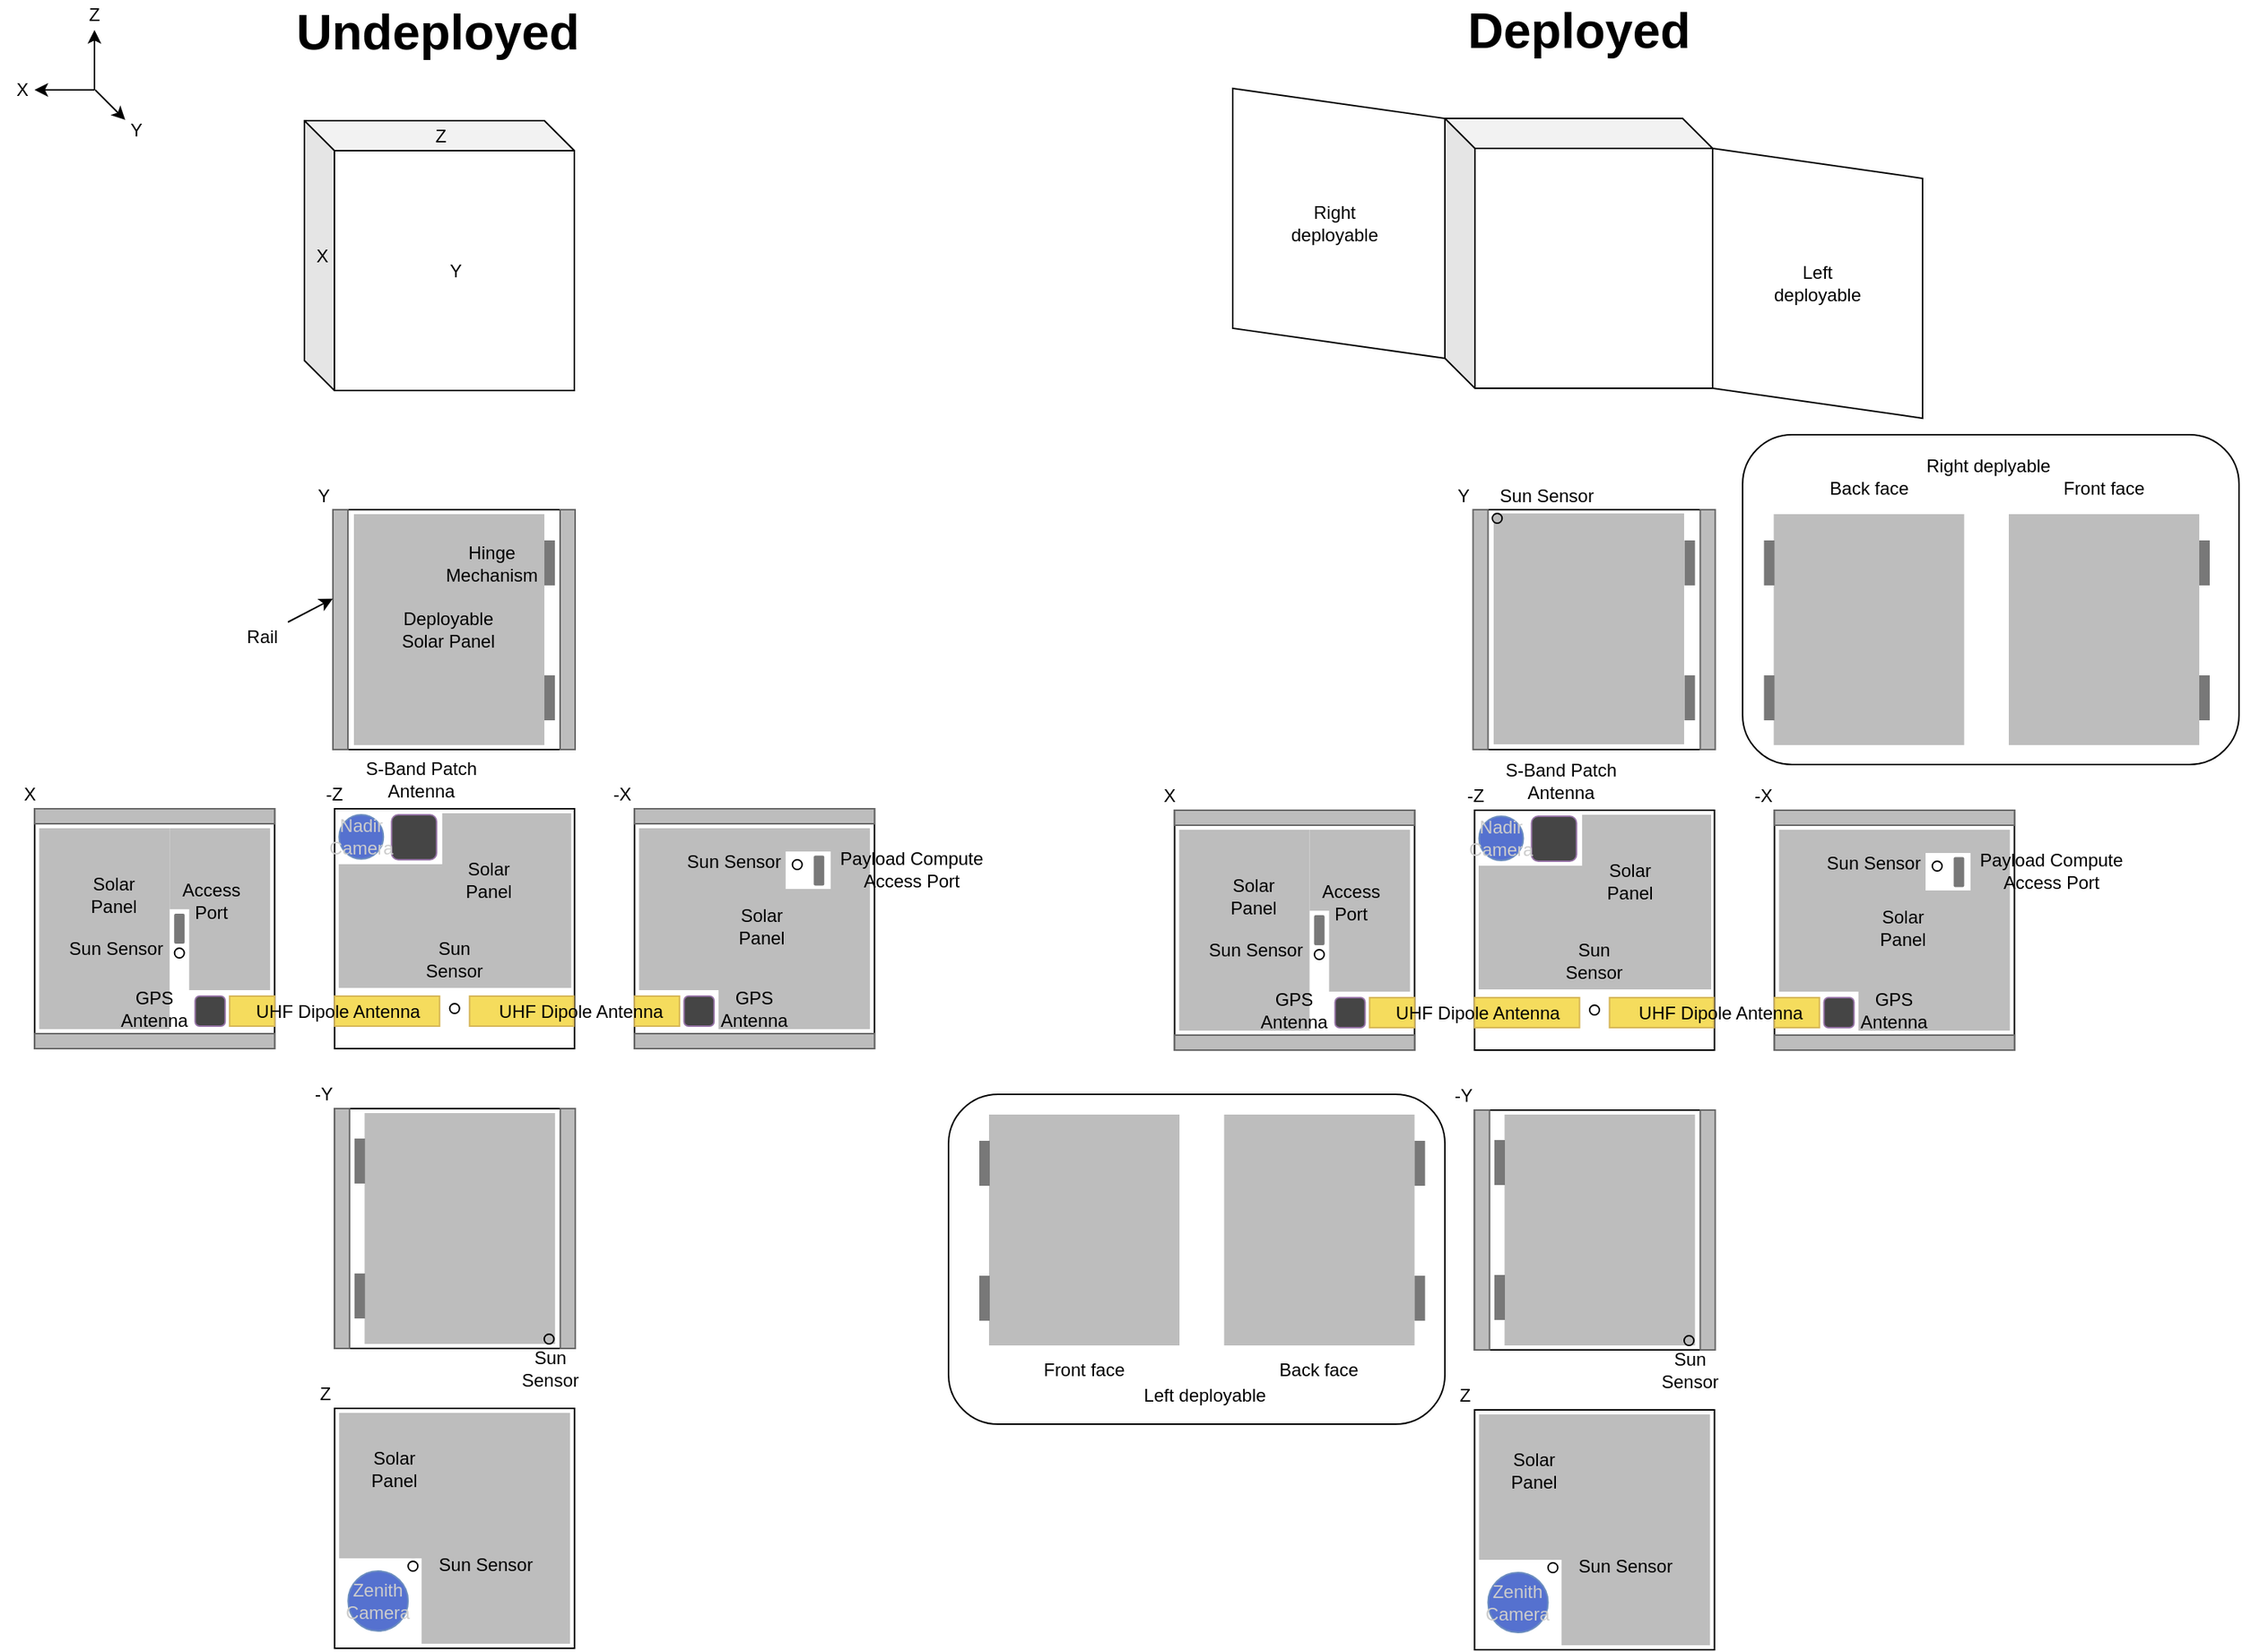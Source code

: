 <mxfile version="14.5.1" type="device"><diagram id="fnUl2Du9q6Y2BFOakUIp" name="Physical Concept"><mxGraphModel dx="1577" dy="312" grid="1" gridSize="10" guides="1" tooltips="1" connect="1" arrows="1" fold="1" page="1" pageScale="1" pageWidth="1100" pageHeight="850" math="0" shadow="0"><root><mxCell id="0"/><mxCell id="1" parent="0"/><mxCell id="tiHc99Lke2qbuxkFWqJQ-63" value="" style="whiteSpace=wrap;html=1;aspect=fixed;" parent="1" vertex="1"><mxGeometry x="1200.25" y="1400.5" width="160" height="160" as="geometry"/></mxCell><mxCell id="tiHc99Lke2qbuxkFWqJQ-98" value="" style="rounded=0;whiteSpace=wrap;html=1;fontColor=#333333;fillColor=#BDBDBD;strokeColor=none;" parent="1" vertex="1"><mxGeometry x="1256.25" y="1413.5" width="101" height="134" as="geometry"/></mxCell><mxCell id="G19r_afsfBTe63xLc_JB-45" value="" style="rounded=0;whiteSpace=wrap;html=1;strokeColor=none;" vertex="1" parent="1"><mxGeometry x="1301" y="1429" width="30" height="25" as="geometry"/></mxCell><mxCell id="tiHc99Lke2qbuxkFWqJQ-61" value="" style="whiteSpace=wrap;html=1;aspect=fixed;" parent="1" vertex="1"><mxGeometry x="800.25" y="1400.5" width="160" height="160" as="geometry"/></mxCell><mxCell id="G19r_afsfBTe63xLc_JB-34" value="" style="rounded=0;whiteSpace=wrap;html=1;fontColor=#333333;fillColor=#BDBDBD;strokeColor=none;" vertex="1" parent="1"><mxGeometry x="903.25" y="1467.5" width="54" height="54" as="geometry"/></mxCell><mxCell id="tiHc99Lke2qbuxkFWqJQ-64" value="" style="whiteSpace=wrap;html=1;aspect=fixed;" parent="1" vertex="1"><mxGeometry x="1000.25" y="1400.5" width="160" height="160" as="geometry"/></mxCell><mxCell id="G19r_afsfBTe63xLc_JB-13" value="" style="rounded=1;whiteSpace=wrap;html=1;fillColor=none;" vertex="1" parent="1"><mxGeometry x="649.5" y="1590" width="331" height="220" as="geometry"/></mxCell><mxCell id="G19r_afsfBTe63xLc_JB-12" value="" style="rounded=1;whiteSpace=wrap;html=1;fillColor=none;" vertex="1" parent="1"><mxGeometry x="1179" y="1150" width="331" height="220" as="geometry"/></mxCell><mxCell id="NCFexwTto6R4CrSR5oH3-4" value="" style="shape=cube;whiteSpace=wrap;html=1;boundedLbl=1;backgroundOutline=1;darkOpacity=0.05;darkOpacity2=0.1;fillColor=#ffffff;fontSize=10;" parent="1" vertex="1"><mxGeometry x="220" y="940.5" width="180" height="180" as="geometry"/></mxCell><mxCell id="NCFexwTto6R4CrSR5oH3-6" value="" style="shape=cube;whiteSpace=wrap;html=1;boundedLbl=1;backgroundOutline=1;darkOpacity=0.05;darkOpacity2=0.1;fillColor=#ffffff;fontSize=10;" parent="1" vertex="1"><mxGeometry x="980.5" y="939" width="178.5" height="180" as="geometry"/></mxCell><mxCell id="NCFexwTto6R4CrSR5oH3-8" value="" style="shape=parallelogram;perimeter=parallelogramPerimeter;whiteSpace=wrap;html=1;fixedSize=1;fillColor=#ffffff;fontSize=10;direction=south;" parent="1" vertex="1"><mxGeometry x="1159" y="959" width="140" height="180" as="geometry"/></mxCell><mxCell id="NCFexwTto6R4CrSR5oH3-9" value="" style="shape=parallelogram;perimeter=parallelogramPerimeter;whiteSpace=wrap;html=1;fixedSize=1;fillColor=#ffffff;fontSize=10;direction=south;" parent="1" vertex="1"><mxGeometry x="839" y="919" width="141.5" height="180" as="geometry"/></mxCell><mxCell id="NCFexwTto6R4CrSR5oH3-25" value="" style="endArrow=none;html=1;" parent="1" edge="1"><mxGeometry width="50" height="50" relative="1" as="geometry"><mxPoint x="255" y="979.5" as="sourcePoint"/><mxPoint x="255" y="979.5" as="targetPoint"/></mxGeometry></mxCell><mxCell id="NCFexwTto6R4CrSR5oH3-35" value="Undeployed" style="text;html=1;strokeColor=none;fillColor=none;align=center;verticalAlign=middle;whiteSpace=wrap;rounded=0;fontStyle=1;fontSize=33;" parent="1" vertex="1"><mxGeometry x="137" y="870.5" width="344" height="20" as="geometry"/></mxCell><mxCell id="NCFexwTto6R4CrSR5oH3-51" value="" style="endArrow=classic;html=1;entryX=0.5;entryY=1;entryDx=0;entryDy=0;" parent="1" edge="1"><mxGeometry width="50" height="50" relative="1" as="geometry"><mxPoint x="80" y="920" as="sourcePoint"/><mxPoint x="80" y="880" as="targetPoint"/></mxGeometry></mxCell><mxCell id="NCFexwTto6R4CrSR5oH3-52" value="" style="endArrow=classic;html=1;" parent="1" edge="1"><mxGeometry width="50" height="50" relative="1" as="geometry"><mxPoint x="80.5" y="920" as="sourcePoint"/><mxPoint x="100.5" y="940" as="targetPoint"/></mxGeometry></mxCell><mxCell id="NCFexwTto6R4CrSR5oH3-53" value="" style="endArrow=classic;html=1;" parent="1" edge="1"><mxGeometry width="50" height="50" relative="1" as="geometry"><mxPoint x="80" y="920" as="sourcePoint"/><mxPoint x="40" y="920" as="targetPoint"/></mxGeometry></mxCell><mxCell id="NCFexwTto6R4CrSR5oH3-54" value="Z" style="text;html=1;strokeColor=none;fillColor=none;align=center;verticalAlign=middle;whiteSpace=wrap;rounded=0;" parent="1" vertex="1"><mxGeometry x="60" y="860" width="40" height="20" as="geometry"/></mxCell><mxCell id="NCFexwTto6R4CrSR5oH3-55" value="X" style="text;html=1;strokeColor=none;fillColor=none;align=center;verticalAlign=middle;whiteSpace=wrap;rounded=0;" parent="1" vertex="1"><mxGeometry x="20" y="910" width="24" height="20" as="geometry"/></mxCell><mxCell id="NCFexwTto6R4CrSR5oH3-56" value="Y" style="text;html=1;strokeColor=none;fillColor=none;align=center;verticalAlign=middle;whiteSpace=wrap;rounded=0;" parent="1" vertex="1"><mxGeometry x="87.5" y="937" width="40" height="20" as="geometry"/></mxCell><mxCell id="NCFexwTto6R4CrSR5oH3-58" value="" style="whiteSpace=wrap;html=1;aspect=fixed;" parent="1" vertex="1"><mxGeometry x="239.5" y="1200" width="160" height="160" as="geometry"/></mxCell><mxCell id="NCFexwTto6R4CrSR5oH3-63" value="Y" style="text;html=1;strokeColor=none;fillColor=none;align=center;verticalAlign=middle;whiteSpace=wrap;rounded=0;" parent="1" vertex="1"><mxGeometry x="213" y="1180.5" width="40" height="20" as="geometry"/></mxCell><mxCell id="NCFexwTto6R4CrSR5oH3-71" value="Y" style="text;html=1;strokeColor=none;fillColor=none;align=center;verticalAlign=middle;whiteSpace=wrap;rounded=0;" parent="1" vertex="1"><mxGeometry x="301" y="1030.5" width="40" height="20" as="geometry"/></mxCell><mxCell id="NCFexwTto6R4CrSR5oH3-72" value="X" style="text;html=1;strokeColor=none;fillColor=none;align=center;verticalAlign=middle;whiteSpace=wrap;rounded=0;" parent="1" vertex="1"><mxGeometry x="212" y="1020.5" width="40" height="20" as="geometry"/></mxCell><mxCell id="NCFexwTto6R4CrSR5oH3-73" value="Z" style="text;html=1;strokeColor=none;fillColor=none;align=center;verticalAlign=middle;whiteSpace=wrap;rounded=0;" parent="1" vertex="1"><mxGeometry x="291" y="940.5" width="40" height="20" as="geometry"/></mxCell><mxCell id="NCFexwTto6R4CrSR5oH3-94" value="Deployed" style="text;html=1;strokeColor=none;fillColor=none;align=center;verticalAlign=middle;whiteSpace=wrap;rounded=0;fontStyle=1;fontSize=33;" parent="1" vertex="1"><mxGeometry x="897.75" y="870" width="344" height="20" as="geometry"/></mxCell><mxCell id="tiHc99Lke2qbuxkFWqJQ-12" value="" style="rounded=0;whiteSpace=wrap;html=1;strokeColor=#666666;fontColor=#333333;fillColor=#BDBDBD;" parent="1" vertex="1"><mxGeometry x="390.5" y="1200" width="10" height="160" as="geometry"/></mxCell><mxCell id="tiHc99Lke2qbuxkFWqJQ-16" value="" style="rounded=0;whiteSpace=wrap;html=1;strokeColor=#666666;fontColor=#333333;fillColor=#BDBDBD;" parent="1" vertex="1"><mxGeometry x="239" y="1200" width="10" height="160" as="geometry"/></mxCell><mxCell id="tiHc99Lke2qbuxkFWqJQ-25" value="" style="rounded=0;whiteSpace=wrap;html=1;fontColor=#333333;fillColor=#BDBDBD;strokeColor=none;" parent="1" vertex="1"><mxGeometry x="253" y="1203" width="127" height="154" as="geometry"/></mxCell><mxCell id="tiHc99Lke2qbuxkFWqJQ-26" value="" style="rounded=0;whiteSpace=wrap;html=1;fillColor=#787878;strokeColor=none;" parent="1" vertex="1"><mxGeometry x="380" y="1220.5" width="7" height="30" as="geometry"/></mxCell><mxCell id="tiHc99Lke2qbuxkFWqJQ-27" value="" style="rounded=0;whiteSpace=wrap;html=1;fillColor=#787878;strokeColor=none;" parent="1" vertex="1"><mxGeometry x="380" y="1310.5" width="7" height="30" as="geometry"/></mxCell><mxCell id="tiHc99Lke2qbuxkFWqJQ-39" value="Deployable Solar Panel" style="text;html=1;strokeColor=none;fillColor=none;align=center;verticalAlign=middle;whiteSpace=wrap;rounded=0;" parent="1" vertex="1"><mxGeometry x="281.25" y="1270" width="70" height="20" as="geometry"/></mxCell><mxCell id="tiHc99Lke2qbuxkFWqJQ-59" value="Hinge Mechanism" style="text;html=1;strokeColor=none;fillColor=none;align=center;verticalAlign=middle;whiteSpace=wrap;rounded=0;" parent="1" vertex="1"><mxGeometry x="310" y="1225.5" width="70" height="20" as="geometry"/></mxCell><mxCell id="tiHc99Lke2qbuxkFWqJQ-60" value="" style="shape=flexArrow;endArrow=classic;html=1;" parent="1" edge="1"><mxGeometry width="50" height="50" relative="1" as="geometry"><mxPoint x="1099.57" y="1890.5" as="sourcePoint"/><mxPoint x="1099.57" y="1960.5" as="targetPoint"/></mxGeometry></mxCell><mxCell id="tiHc99Lke2qbuxkFWqJQ-62" value="" style="whiteSpace=wrap;html=1;aspect=fixed;" parent="1" vertex="1"><mxGeometry x="999.75" y="1200" width="160" height="160" as="geometry"/></mxCell><mxCell id="tiHc99Lke2qbuxkFWqJQ-65" value="" style="whiteSpace=wrap;html=1;aspect=fixed;" parent="1" vertex="1"><mxGeometry x="1000.25" y="1600.5" width="160" height="160" as="geometry"/></mxCell><mxCell id="tiHc99Lke2qbuxkFWqJQ-66" value="" style="whiteSpace=wrap;html=1;aspect=fixed;" parent="1" vertex="1"><mxGeometry x="1000.25" y="1800.5" width="160" height="160" as="geometry"/></mxCell><mxCell id="tiHc99Lke2qbuxkFWqJQ-67" value="Y" style="text;html=1;strokeColor=none;fillColor=none;align=center;verticalAlign=middle;whiteSpace=wrap;rounded=0;" parent="1" vertex="1"><mxGeometry x="973.25" y="1180.5" width="40" height="20" as="geometry"/></mxCell><mxCell id="tiHc99Lke2qbuxkFWqJQ-68" value="X" style="text;html=1;strokeColor=none;fillColor=none;align=center;verticalAlign=middle;whiteSpace=wrap;rounded=0;" parent="1" vertex="1"><mxGeometry x="777.25" y="1380.5" width="40" height="20" as="geometry"/></mxCell><mxCell id="tiHc99Lke2qbuxkFWqJQ-69" value="-Z" style="text;html=1;strokeColor=none;fillColor=none;align=center;verticalAlign=middle;whiteSpace=wrap;rounded=0;" parent="1" vertex="1"><mxGeometry x="980.5" y="1380.5" width="40" height="20" as="geometry"/></mxCell><mxCell id="tiHc99Lke2qbuxkFWqJQ-70" value="-Y" style="text;html=1;strokeColor=none;fillColor=none;align=center;verticalAlign=middle;whiteSpace=wrap;rounded=0;" parent="1" vertex="1"><mxGeometry x="973.25" y="1580.5" width="40" height="20" as="geometry"/></mxCell><mxCell id="tiHc99Lke2qbuxkFWqJQ-71" value="-X" style="text;html=1;strokeColor=none;fillColor=none;align=center;verticalAlign=middle;whiteSpace=wrap;rounded=0;" parent="1" vertex="1"><mxGeometry x="1172.5" y="1380.5" width="40" height="20" as="geometry"/></mxCell><mxCell id="tiHc99Lke2qbuxkFWqJQ-72" value="Z" style="text;html=1;strokeColor=none;fillColor=none;align=center;verticalAlign=middle;whiteSpace=wrap;rounded=0;" parent="1" vertex="1"><mxGeometry x="974.25" y="1780.5" width="40" height="20" as="geometry"/></mxCell><mxCell id="tiHc99Lke2qbuxkFWqJQ-73" value="" style="ellipse;whiteSpace=wrap;html=1;aspect=fixed;strokeColor=#6c8ebf;fillColor=#5571CF;" parent="1" vertex="1"><mxGeometry x="1003.25" y="1404.5" width="29.5" height="29.5" as="geometry"/></mxCell><mxCell id="tiHc99Lke2qbuxkFWqJQ-74" value="" style="rounded=0;whiteSpace=wrap;html=1;strokeColor=#D6B656;fillColor=#F5DC5D;" parent="1" vertex="1"><mxGeometry x="1090.25" y="1525.5" width="69.5" height="20" as="geometry"/></mxCell><mxCell id="tiHc99Lke2qbuxkFWqJQ-75" value="" style="rounded=0;whiteSpace=wrap;html=1;strokeColor=#D6B656;fillColor=#F5DC5D;" parent="1" vertex="1"><mxGeometry x="1000.25" y="1525.5" width="70" height="20" as="geometry"/></mxCell><mxCell id="tiHc99Lke2qbuxkFWqJQ-76" value="" style="rounded=0;whiteSpace=wrap;html=1;strokeColor=#D6B656;fillColor=#F5DC5D;" parent="1" vertex="1"><mxGeometry x="1200.25" y="1525.5" width="30" height="20" as="geometry"/></mxCell><mxCell id="tiHc99Lke2qbuxkFWqJQ-77" value="" style="rounded=0;whiteSpace=wrap;html=1;strokeColor=#D6B656;fillColor=#F5DC5D;" parent="1" vertex="1"><mxGeometry x="930.25" y="1525.5" width="30" height="20" as="geometry"/></mxCell><mxCell id="tiHc99Lke2qbuxkFWqJQ-78" value="" style="rounded=0;whiteSpace=wrap;html=1;strokeColor=#666666;fontColor=#333333;fillColor=#BDBDBD;" parent="1" vertex="1"><mxGeometry x="800.25" y="1400.5" width="160" height="10" as="geometry"/></mxCell><mxCell id="tiHc99Lke2qbuxkFWqJQ-79" value="" style="rounded=0;whiteSpace=wrap;html=1;strokeColor=#666666;fontColor=#333333;fillColor=#BDBDBD;" parent="1" vertex="1"><mxGeometry x="800.25" y="1550.5" width="160" height="10" as="geometry"/></mxCell><mxCell id="tiHc99Lke2qbuxkFWqJQ-80" value="" style="rounded=0;whiteSpace=wrap;html=1;strokeColor=#666666;fontColor=#333333;fillColor=#BDBDBD;" parent="1" vertex="1"><mxGeometry x="1200.25" y="1400.5" width="160" height="10" as="geometry"/></mxCell><mxCell id="tiHc99Lke2qbuxkFWqJQ-81" value="" style="rounded=0;whiteSpace=wrap;html=1;strokeColor=#666666;fontColor=#333333;fillColor=#BDBDBD;" parent="1" vertex="1"><mxGeometry x="1200.25" y="1550.5" width="160" height="10" as="geometry"/></mxCell><mxCell id="tiHc99Lke2qbuxkFWqJQ-82" value="" style="rounded=0;whiteSpace=wrap;html=1;strokeColor=#666666;fontColor=#333333;fillColor=#BDBDBD;" parent="1" vertex="1"><mxGeometry x="1150.75" y="1200" width="10" height="160" as="geometry"/></mxCell><mxCell id="tiHc99Lke2qbuxkFWqJQ-83" value="" style="rounded=0;whiteSpace=wrap;html=1;strokeColor=#666666;fontColor=#333333;fillColor=#BDBDBD;" parent="1" vertex="1"><mxGeometry x="1000.25" y="1600.5" width="10" height="160" as="geometry"/></mxCell><mxCell id="tiHc99Lke2qbuxkFWqJQ-84" value="" style="rounded=0;whiteSpace=wrap;html=1;strokeColor=#666666;fontColor=#333333;fillColor=#BDBDBD;" parent="1" vertex="1"><mxGeometry x="1150.75" y="1600.5" width="10" height="160" as="geometry"/></mxCell><mxCell id="tiHc99Lke2qbuxkFWqJQ-85" value="" style="rounded=0;whiteSpace=wrap;html=1;strokeColor=#666666;fontColor=#333333;fillColor=#BDBDBD;" parent="1" vertex="1"><mxGeometry x="999.25" y="1200" width="10" height="160" as="geometry"/></mxCell><mxCell id="tiHc99Lke2qbuxkFWqJQ-86" value="" style="rounded=1;whiteSpace=wrap;html=1;strokeColor=#9673a6;fillColor=#454545;" parent="1" vertex="1"><mxGeometry x="1038.25" y="1404.5" width="30" height="30" as="geometry"/></mxCell><mxCell id="tiHc99Lke2qbuxkFWqJQ-87" value="" style="rounded=1;whiteSpace=wrap;html=1;strokeColor=#9673a6;fillColor=#454545;" parent="1" vertex="1"><mxGeometry x="1233.25" y="1525.5" width="20" height="20" as="geometry"/></mxCell><mxCell id="tiHc99Lke2qbuxkFWqJQ-88" value="" style="rounded=1;whiteSpace=wrap;html=1;strokeColor=#9673a6;fillColor=#454545;" parent="1" vertex="1"><mxGeometry x="907.25" y="1525.5" width="20" height="20" as="geometry"/></mxCell><mxCell id="tiHc99Lke2qbuxkFWqJQ-89" value="" style="ellipse;whiteSpace=wrap;html=1;aspect=fixed;strokeColor=#6c8ebf;fillColor=#5571CF;" parent="1" vertex="1"><mxGeometry x="1009.25" y="1909" width="40" height="40" as="geometry"/></mxCell><mxCell id="tiHc99Lke2qbuxkFWqJQ-91" value="" style="rounded=0;whiteSpace=wrap;html=1;fontColor=#333333;fillColor=#BDBDBD;strokeColor=none;" parent="1" vertex="1"><mxGeometry x="1020.25" y="1603.5" width="127" height="154" as="geometry"/></mxCell><mxCell id="tiHc99Lke2qbuxkFWqJQ-92" value="" style="rounded=0;whiteSpace=wrap;html=1;fontColor=#333333;fillColor=#BDBDBD;strokeColor=none;" parent="1" vertex="1"><mxGeometry x="1058.25" y="1900.5" width="99" height="57" as="geometry"/></mxCell><mxCell id="tiHc99Lke2qbuxkFWqJQ-93" value="" style="rounded=0;whiteSpace=wrap;html=1;fontColor=#333333;fillColor=#BDBDBD;strokeColor=none;" parent="1" vertex="1"><mxGeometry x="1199.75" y="1203" width="127" height="154" as="geometry"/></mxCell><mxCell id="tiHc99Lke2qbuxkFWqJQ-94" value="" style="rounded=0;whiteSpace=wrap;html=1;fillColor=#787878;strokeColor=none;" parent="1" vertex="1"><mxGeometry x="1140.25" y="1220.5" width="7" height="30" as="geometry"/></mxCell><mxCell id="tiHc99Lke2qbuxkFWqJQ-95" value="" style="rounded=0;whiteSpace=wrap;html=1;fillColor=#787878;strokeColor=none;" parent="1" vertex="1"><mxGeometry x="1140.25" y="1310.5" width="7" height="30" as="geometry"/></mxCell><mxCell id="tiHc99Lke2qbuxkFWqJQ-96" value="" style="rounded=0;whiteSpace=wrap;html=1;fillColor=#787878;strokeColor=none;" parent="1" vertex="1"><mxGeometry x="1013.5" y="1620.5" width="7" height="30" as="geometry"/></mxCell><mxCell id="tiHc99Lke2qbuxkFWqJQ-97" value="" style="rounded=0;whiteSpace=wrap;html=1;fillColor=#787878;strokeColor=none;" parent="1" vertex="1"><mxGeometry x="1013.5" y="1710.5" width="7" height="30" as="geometry"/></mxCell><mxCell id="tiHc99Lke2qbuxkFWqJQ-99" value="" style="rounded=0;whiteSpace=wrap;html=1;fontColor=#333333;fillColor=#BDBDBD;strokeColor=none;" parent="1" vertex="1"><mxGeometry x="1203.25" y="1413.5" width="54" height="108" as="geometry"/></mxCell><mxCell id="tiHc99Lke2qbuxkFWqJQ-101" value="" style="rounded=0;whiteSpace=wrap;html=1;fontColor=#333333;fillColor=#BDBDBD;strokeColor=none;" parent="1" vertex="1"><mxGeometry x="803.25" y="1413.5" width="87" height="134" as="geometry"/></mxCell><mxCell id="tiHc99Lke2qbuxkFWqJQ-102" value="" style="rounded=0;whiteSpace=wrap;html=1;fontColor=#333333;fillColor=#BDBDBD;strokeColor=none;" parent="1" vertex="1"><mxGeometry x="890.25" y="1413.5" width="67" height="54" as="geometry"/></mxCell><mxCell id="tiHc99Lke2qbuxkFWqJQ-104" value="" style="rounded=0;whiteSpace=wrap;html=1;fontColor=#333333;fillColor=#BDBDBD;strokeColor=none;" parent="1" vertex="1"><mxGeometry x="1003.25" y="1803.5" width="154" height="97" as="geometry"/></mxCell><mxCell id="tiHc99Lke2qbuxkFWqJQ-105" value="" style="rounded=0;whiteSpace=wrap;html=1;fontColor=#333333;fillColor=#BDBDBD;strokeColor=none;" parent="1" vertex="1"><mxGeometry x="1072" y="1403.5" width="86" height="116.5" as="geometry"/></mxCell><mxCell id="tiHc99Lke2qbuxkFWqJQ-106" value="" style="rounded=0;whiteSpace=wrap;html=1;fontColor=#333333;fillColor=#BDBDBD;strokeColor=none;" parent="1" vertex="1"><mxGeometry x="1003" y="1437.5" width="77" height="82.5" as="geometry"/></mxCell><mxCell id="tiHc99Lke2qbuxkFWqJQ-108" value="Solar Panel" style="text;html=1;strokeColor=none;fillColor=none;align=center;verticalAlign=middle;whiteSpace=wrap;rounded=0;" parent="1" vertex="1"><mxGeometry x="833.25" y="1447.5" width="40" height="20" as="geometry"/></mxCell><mxCell id="tiHc99Lke2qbuxkFWqJQ-109" value="Solar Panel" style="text;html=1;strokeColor=none;fillColor=none;align=center;verticalAlign=middle;whiteSpace=wrap;rounded=0;" parent="1" vertex="1"><mxGeometry x="1265.5" y="1468.75" width="40" height="20" as="geometry"/></mxCell><mxCell id="tiHc99Lke2qbuxkFWqJQ-110" value="Solar Panel" style="text;html=1;strokeColor=none;fillColor=none;align=center;verticalAlign=middle;whiteSpace=wrap;rounded=0;" parent="1" vertex="1"><mxGeometry x="1020.25" y="1830.5" width="40" height="20" as="geometry"/></mxCell><mxCell id="tiHc99Lke2qbuxkFWqJQ-112" value="Solar Panel" style="text;html=1;strokeColor=none;fillColor=none;align=center;verticalAlign=middle;whiteSpace=wrap;rounded=0;" parent="1" vertex="1"><mxGeometry x="1083.5" y="1437.5" width="40" height="20" as="geometry"/></mxCell><mxCell id="tiHc99Lke2qbuxkFWqJQ-113" value="Zenith Camera" style="text;html=1;strokeColor=none;fillColor=none;align=center;verticalAlign=middle;whiteSpace=wrap;rounded=0;fontColor=#CCCCCC;" parent="1" vertex="1"><mxGeometry x="1009.25" y="1919" width="40" height="20" as="geometry"/></mxCell><mxCell id="tiHc99Lke2qbuxkFWqJQ-114" value="&lt;font color=&quot;#cccccc&quot;&gt;Nadir Camera&lt;/font&gt;" style="text;html=1;strokeColor=none;fillColor=none;align=center;verticalAlign=middle;whiteSpace=wrap;rounded=0;" parent="1" vertex="1"><mxGeometry x="998.25" y="1408.5" width="40" height="20" as="geometry"/></mxCell><mxCell id="tiHc99Lke2qbuxkFWqJQ-115" style="edgeStyle=orthogonalEdgeStyle;rounded=0;orthogonalLoop=1;jettySize=auto;html=1;exitX=0.5;exitY=1;exitDx=0;exitDy=0;strokeColor=#D6B656;fontColor=#CCCCCC;" parent="1" source="tiHc99Lke2qbuxkFWqJQ-113" target="tiHc99Lke2qbuxkFWqJQ-113" edge="1"><mxGeometry relative="1" as="geometry"/></mxCell><mxCell id="tiHc99Lke2qbuxkFWqJQ-116" value="&lt;font color=&quot;#000000&quot;&gt;S-Band Patch Antenna&lt;/font&gt;" style="text;html=1;strokeColor=none;fillColor=none;align=center;verticalAlign=middle;whiteSpace=wrap;rounded=0;fontColor=#CCCCCC;" parent="1" vertex="1"><mxGeometry x="1016" y="1370.5" width="84" height="20" as="geometry"/></mxCell><mxCell id="tiHc99Lke2qbuxkFWqJQ-117" value="GPS Antenna" style="text;html=1;strokeColor=none;fillColor=none;align=center;verticalAlign=middle;whiteSpace=wrap;rounded=0;" parent="1" vertex="1"><mxGeometry x="860.25" y="1523.75" width="40" height="20" as="geometry"/></mxCell><mxCell id="tiHc99Lke2qbuxkFWqJQ-118" value="GPS Antenna" style="text;html=1;strokeColor=none;fillColor=none;align=center;verticalAlign=middle;whiteSpace=wrap;rounded=0;" parent="1" vertex="1"><mxGeometry x="1260.25" y="1523.75" width="40" height="20" as="geometry"/></mxCell><mxCell id="tiHc99Lke2qbuxkFWqJQ-119" value="" style="rounded=1;whiteSpace=wrap;html=1;fillColor=#787878;fontColor=#000000;strokeColor=none;" parent="1" vertex="1"><mxGeometry x="893.25" y="1470.5" width="7" height="20" as="geometry"/></mxCell><mxCell id="tiHc99Lke2qbuxkFWqJQ-120" value="Access Port" style="text;html=1;strokeColor=none;fillColor=none;align=center;verticalAlign=middle;whiteSpace=wrap;rounded=0;" parent="1" vertex="1"><mxGeometry x="897.75" y="1451.75" width="40" height="20" as="geometry"/></mxCell><mxCell id="tiHc99Lke2qbuxkFWqJQ-121" value="UHF Dipole Antenna" style="text;html=1;strokeColor=none;fillColor=none;align=center;verticalAlign=middle;whiteSpace=wrap;rounded=0;" parent="1" vertex="1"><mxGeometry x="937.25" y="1525.5" width="131" height="20" as="geometry"/></mxCell><mxCell id="tiHc99Lke2qbuxkFWqJQ-122" value="UHF Dipole Antenna" style="text;html=1;strokeColor=none;fillColor=none;align=center;verticalAlign=middle;whiteSpace=wrap;rounded=0;" parent="1" vertex="1"><mxGeometry x="1099.25" y="1525.5" width="131" height="20" as="geometry"/></mxCell><mxCell id="tiHc99Lke2qbuxkFWqJQ-125" value="" style="rounded=0;whiteSpace=wrap;html=1;fillColor=#787878;strokeColor=none;" parent="1" vertex="1"><mxGeometry x="1193.25" y="1220.5" width="7" height="30" as="geometry"/></mxCell><mxCell id="tiHc99Lke2qbuxkFWqJQ-126" value="" style="rounded=0;whiteSpace=wrap;html=1;fillColor=#787878;strokeColor=none;" parent="1" vertex="1"><mxGeometry x="1193.25" y="1310.5" width="7" height="30" as="geometry"/></mxCell><mxCell id="tiHc99Lke2qbuxkFWqJQ-127" value="" style="rounded=0;whiteSpace=wrap;html=1;fontColor=#333333;fillColor=#BDBDBD;strokeColor=none;" parent="1" vertex="1"><mxGeometry x="1356.5" y="1203" width="127" height="154" as="geometry"/></mxCell><mxCell id="tiHc99Lke2qbuxkFWqJQ-130" value="" style="rounded=0;whiteSpace=wrap;html=1;fillColor=#787878;strokeColor=none;" parent="1" vertex="1"><mxGeometry x="1483.5" y="1220.5" width="7" height="30" as="geometry"/></mxCell><mxCell id="tiHc99Lke2qbuxkFWqJQ-131" value="" style="rounded=0;whiteSpace=wrap;html=1;fillColor=#787878;strokeColor=none;" parent="1" vertex="1"><mxGeometry x="1483.5" y="1310.5" width="7" height="30" as="geometry"/></mxCell><mxCell id="tiHc99Lke2qbuxkFWqJQ-132" value="" style="rounded=0;whiteSpace=wrap;html=1;fontColor=#333333;fillColor=#BDBDBD;strokeColor=none;" parent="1" vertex="1"><mxGeometry x="1013" y="1202.5" width="127" height="154" as="geometry"/></mxCell><mxCell id="tiHc99Lke2qbuxkFWqJQ-133" value="" style="rounded=0;whiteSpace=wrap;html=1;fontColor=#333333;fillColor=#BDBDBD;strokeColor=none;" parent="1" vertex="1"><mxGeometry x="676.5" y="1603.5" width="127" height="154" as="geometry"/></mxCell><mxCell id="tiHc99Lke2qbuxkFWqJQ-134" value="" style="rounded=0;whiteSpace=wrap;html=1;fillColor=#787878;strokeColor=none;" parent="1" vertex="1"><mxGeometry x="670" y="1621" width="7" height="30" as="geometry"/></mxCell><mxCell id="tiHc99Lke2qbuxkFWqJQ-135" value="" style="rounded=0;whiteSpace=wrap;html=1;fillColor=#787878;strokeColor=none;" parent="1" vertex="1"><mxGeometry x="670" y="1711" width="7" height="30" as="geometry"/></mxCell><mxCell id="tiHc99Lke2qbuxkFWqJQ-136" value="" style="rounded=0;whiteSpace=wrap;html=1;fontColor=#333333;fillColor=#BDBDBD;strokeColor=none;" parent="1" vertex="1"><mxGeometry x="833.25" y="1603.5" width="127" height="154" as="geometry"/></mxCell><mxCell id="tiHc99Lke2qbuxkFWqJQ-137" value="" style="rounded=0;whiteSpace=wrap;html=1;fillColor=#787878;strokeColor=none;" parent="1" vertex="1"><mxGeometry x="960.25" y="1621" width="7" height="30" as="geometry"/></mxCell><mxCell id="tiHc99Lke2qbuxkFWqJQ-138" value="" style="rounded=0;whiteSpace=wrap;html=1;fillColor=#787878;strokeColor=none;" parent="1" vertex="1"><mxGeometry x="960.25" y="1711" width="7" height="30" as="geometry"/></mxCell><mxCell id="G19r_afsfBTe63xLc_JB-1" value="Left deployable" style="text;html=1;strokeColor=none;fillColor=none;align=center;verticalAlign=middle;whiteSpace=wrap;rounded=0;" vertex="1" parent="1"><mxGeometry x="1209" y="1039" width="40" height="20" as="geometry"/></mxCell><mxCell id="G19r_afsfBTe63xLc_JB-2" value="Right deployable" style="text;html=1;strokeColor=none;fillColor=none;align=center;verticalAlign=middle;whiteSpace=wrap;rounded=0;" vertex="1" parent="1"><mxGeometry x="887.25" y="999" width="40" height="20" as="geometry"/></mxCell><mxCell id="G19r_afsfBTe63xLc_JB-5" value="Left deployable" style="text;html=1;strokeColor=none;fillColor=none;align=center;verticalAlign=middle;whiteSpace=wrap;rounded=0;" vertex="1" parent="1"><mxGeometry x="777.25" y="1780.5" width="86.75" height="20" as="geometry"/></mxCell><mxCell id="G19r_afsfBTe63xLc_JB-7" value="Front face" style="text;html=1;strokeColor=none;fillColor=none;align=center;verticalAlign=middle;whiteSpace=wrap;rounded=0;" vertex="1" parent="1"><mxGeometry x="710" y="1763.5" width="60" height="20" as="geometry"/></mxCell><mxCell id="G19r_afsfBTe63xLc_JB-8" value="Back face" style="text;html=1;strokeColor=none;fillColor=none;align=center;verticalAlign=middle;whiteSpace=wrap;rounded=0;" vertex="1" parent="1"><mxGeometry x="860.13" y="1763.5" width="73.25" height="20" as="geometry"/></mxCell><mxCell id="G19r_afsfBTe63xLc_JB-9" value="Right deplyable" style="text;html=1;strokeColor=none;fillColor=none;align=center;verticalAlign=middle;whiteSpace=wrap;rounded=0;" vertex="1" parent="1"><mxGeometry x="1299" y="1160.5" width="87.75" height="20" as="geometry"/></mxCell><mxCell id="G19r_afsfBTe63xLc_JB-10" value="Back face" style="text;html=1;strokeColor=none;fillColor=none;align=center;verticalAlign=middle;whiteSpace=wrap;rounded=0;" vertex="1" parent="1"><mxGeometry x="1231.63" y="1175.5" width="63.25" height="20" as="geometry"/></mxCell><mxCell id="G19r_afsfBTe63xLc_JB-11" value="Front face" style="text;html=1;strokeColor=none;fillColor=none;align=center;verticalAlign=middle;whiteSpace=wrap;rounded=0;" vertex="1" parent="1"><mxGeometry x="1390" y="1175.5" width="60" height="20" as="geometry"/></mxCell><mxCell id="G19r_afsfBTe63xLc_JB-14" value="" style="ellipse;whiteSpace=wrap;html=1;aspect=fixed;fillColor=none;" vertex="1" parent="1"><mxGeometry x="1012.13" y="1202.5" width="6.5" height="6.5" as="geometry"/></mxCell><mxCell id="G19r_afsfBTe63xLc_JB-19" value="" style="ellipse;whiteSpace=wrap;html=1;aspect=fixed;fillColor=none;" vertex="1" parent="1"><mxGeometry x="893.5" y="1493.5" width="6.5" height="6.5" as="geometry"/></mxCell><mxCell id="G19r_afsfBTe63xLc_JB-20" value="" style="ellipse;whiteSpace=wrap;html=1;aspect=fixed;fillColor=none;" vertex="1" parent="1"><mxGeometry x="1305.5" y="1434.5" width="6.5" height="6.5" as="geometry"/></mxCell><mxCell id="G19r_afsfBTe63xLc_JB-21" value="" style="ellipse;whiteSpace=wrap;html=1;aspect=fixed;fillColor=none;" vertex="1" parent="1"><mxGeometry x="1140" y="1751" width="6.5" height="6.5" as="geometry"/></mxCell><mxCell id="G19r_afsfBTe63xLc_JB-22" value="" style="ellipse;whiteSpace=wrap;html=1;aspect=fixed;fillColor=none;" vertex="1" parent="1"><mxGeometry x="1077" y="1530.5" width="6.5" height="6.5" as="geometry"/></mxCell><mxCell id="G19r_afsfBTe63xLc_JB-24" value="Sun Sensor" style="text;html=1;strokeColor=none;fillColor=none;align=center;verticalAlign=middle;whiteSpace=wrap;rounded=0;" vertex="1" parent="1"><mxGeometry x="1060.25" y="1490.5" width="40" height="20" as="geometry"/></mxCell><mxCell id="G19r_afsfBTe63xLc_JB-36" value="Sun Sensor" style="text;html=1;strokeColor=none;fillColor=none;align=center;verticalAlign=middle;whiteSpace=wrap;rounded=0;" vertex="1" parent="1"><mxGeometry x="1003" y="1180.5" width="91" height="20" as="geometry"/></mxCell><mxCell id="G19r_afsfBTe63xLc_JB-37" value="Sun Sensor" style="text;html=1;strokeColor=none;fillColor=none;align=center;verticalAlign=middle;whiteSpace=wrap;rounded=0;" vertex="1" parent="1"><mxGeometry x="809.25" y="1483.75" width="91" height="20" as="geometry"/></mxCell><mxCell id="G19r_afsfBTe63xLc_JB-40" value="" style="rounded=1;whiteSpace=wrap;html=1;fillColor=#787878;fontColor=#000000;strokeColor=none;" vertex="1" parent="1"><mxGeometry x="1319.75" y="1431.75" width="7" height="20" as="geometry"/></mxCell><mxCell id="G19r_afsfBTe63xLc_JB-43" value="Sun Sensor" style="text;html=1;strokeColor=none;fillColor=none;align=center;verticalAlign=middle;whiteSpace=wrap;rounded=0;" vertex="1" parent="1"><mxGeometry x="1221" y="1425.5" width="91" height="20" as="geometry"/></mxCell><mxCell id="G19r_afsfBTe63xLc_JB-44" value="Payload Compute Access Port" style="text;html=1;strokeColor=none;fillColor=none;align=center;verticalAlign=middle;whiteSpace=wrap;rounded=0;" vertex="1" parent="1"><mxGeometry x="1331" y="1430.5" width="108" height="20" as="geometry"/></mxCell><mxCell id="G19r_afsfBTe63xLc_JB-46" value="Sun Sensor" style="text;html=1;strokeColor=none;fillColor=none;align=center;verticalAlign=middle;whiteSpace=wrap;rounded=0;" vertex="1" parent="1"><mxGeometry x="1123.75" y="1763.5" width="40" height="20" as="geometry"/></mxCell><mxCell id="G19r_afsfBTe63xLc_JB-48" value="" style="ellipse;whiteSpace=wrap;html=1;aspect=fixed;fillColor=none;" vertex="1" parent="1"><mxGeometry x="1049.25" y="1902.5" width="6.5" height="6.5" as="geometry"/></mxCell><mxCell id="G19r_afsfBTe63xLc_JB-49" value="Sun Sensor" style="text;html=1;strokeColor=none;fillColor=none;align=center;verticalAlign=middle;whiteSpace=wrap;rounded=0;" vertex="1" parent="1"><mxGeometry x="1062.75" y="1894.75" width="76.25" height="20" as="geometry"/></mxCell><mxCell id="G19r_afsfBTe63xLc_JB-50" value="Rail" style="text;html=1;strokeColor=none;fillColor=none;align=center;verticalAlign=middle;whiteSpace=wrap;rounded=0;" vertex="1" parent="1"><mxGeometry x="156.5" y="1275" width="70" height="20" as="geometry"/></mxCell><mxCell id="G19r_afsfBTe63xLc_JB-51" value="" style="endArrow=classic;html=1;exitX=0.75;exitY=0;exitDx=0;exitDy=0;entryX=-0.006;entryY=0.371;entryDx=0;entryDy=0;entryPerimeter=0;" edge="1" parent="1" source="G19r_afsfBTe63xLc_JB-50" target="tiHc99Lke2qbuxkFWqJQ-16"><mxGeometry width="50" height="50" relative="1" as="geometry"><mxPoint x="190" y="1280" as="sourcePoint"/><mxPoint x="240" y="1230" as="targetPoint"/></mxGeometry></mxCell><mxCell id="G19r_afsfBTe63xLc_JB-52" value="" style="whiteSpace=wrap;html=1;aspect=fixed;" vertex="1" parent="1"><mxGeometry x="440.13" y="1399.5" width="160" height="160" as="geometry"/></mxCell><mxCell id="G19r_afsfBTe63xLc_JB-53" value="" style="rounded=0;whiteSpace=wrap;html=1;fontColor=#333333;fillColor=#BDBDBD;strokeColor=none;" vertex="1" parent="1"><mxGeometry x="496.13" y="1412.5" width="101" height="134" as="geometry"/></mxCell><mxCell id="G19r_afsfBTe63xLc_JB-54" value="" style="rounded=0;whiteSpace=wrap;html=1;strokeColor=none;" vertex="1" parent="1"><mxGeometry x="540.88" y="1428" width="30" height="25" as="geometry"/></mxCell><mxCell id="G19r_afsfBTe63xLc_JB-55" value="" style="whiteSpace=wrap;html=1;aspect=fixed;" vertex="1" parent="1"><mxGeometry x="40.13" y="1399.5" width="160" height="160" as="geometry"/></mxCell><mxCell id="G19r_afsfBTe63xLc_JB-56" value="" style="rounded=0;whiteSpace=wrap;html=1;fontColor=#333333;fillColor=#BDBDBD;strokeColor=none;" vertex="1" parent="1"><mxGeometry x="143.13" y="1466.5" width="54" height="54" as="geometry"/></mxCell><mxCell id="G19r_afsfBTe63xLc_JB-57" value="" style="whiteSpace=wrap;html=1;aspect=fixed;" vertex="1" parent="1"><mxGeometry x="240.13" y="1399.5" width="160" height="160" as="geometry"/></mxCell><mxCell id="G19r_afsfBTe63xLc_JB-60" value="" style="shape=flexArrow;endArrow=classic;html=1;" edge="1" parent="1"><mxGeometry width="50" height="50" relative="1" as="geometry"><mxPoint x="339.45" y="1889.5" as="sourcePoint"/><mxPoint x="339.45" y="1959.5" as="targetPoint"/></mxGeometry></mxCell><mxCell id="G19r_afsfBTe63xLc_JB-62" value="" style="whiteSpace=wrap;html=1;aspect=fixed;" vertex="1" parent="1"><mxGeometry x="240.13" y="1599.5" width="160" height="160" as="geometry"/></mxCell><mxCell id="G19r_afsfBTe63xLc_JB-63" value="" style="whiteSpace=wrap;html=1;aspect=fixed;" vertex="1" parent="1"><mxGeometry x="240.13" y="1799.5" width="160" height="160" as="geometry"/></mxCell><mxCell id="G19r_afsfBTe63xLc_JB-65" value="X" style="text;html=1;strokeColor=none;fillColor=none;align=center;verticalAlign=middle;whiteSpace=wrap;rounded=0;" vertex="1" parent="1"><mxGeometry x="17.13" y="1379.5" width="40" height="20" as="geometry"/></mxCell><mxCell id="G19r_afsfBTe63xLc_JB-66" value="-Z" style="text;html=1;strokeColor=none;fillColor=none;align=center;verticalAlign=middle;whiteSpace=wrap;rounded=0;" vertex="1" parent="1"><mxGeometry x="220.38" y="1379.5" width="40" height="20" as="geometry"/></mxCell><mxCell id="G19r_afsfBTe63xLc_JB-67" value="-Y" style="text;html=1;strokeColor=none;fillColor=none;align=center;verticalAlign=middle;whiteSpace=wrap;rounded=0;" vertex="1" parent="1"><mxGeometry x="213.13" y="1579.5" width="40" height="20" as="geometry"/></mxCell><mxCell id="G19r_afsfBTe63xLc_JB-68" value="-X" style="text;html=1;strokeColor=none;fillColor=none;align=center;verticalAlign=middle;whiteSpace=wrap;rounded=0;" vertex="1" parent="1"><mxGeometry x="412.38" y="1379.5" width="40" height="20" as="geometry"/></mxCell><mxCell id="G19r_afsfBTe63xLc_JB-69" value="Z" style="text;html=1;strokeColor=none;fillColor=none;align=center;verticalAlign=middle;whiteSpace=wrap;rounded=0;" vertex="1" parent="1"><mxGeometry x="214.13" y="1779.5" width="40" height="20" as="geometry"/></mxCell><mxCell id="G19r_afsfBTe63xLc_JB-70" value="" style="ellipse;whiteSpace=wrap;html=1;aspect=fixed;strokeColor=#6c8ebf;fillColor=#5571CF;" vertex="1" parent="1"><mxGeometry x="243.13" y="1403.5" width="29.5" height="29.5" as="geometry"/></mxCell><mxCell id="G19r_afsfBTe63xLc_JB-71" value="" style="rounded=0;whiteSpace=wrap;html=1;strokeColor=#D6B656;fillColor=#F5DC5D;" vertex="1" parent="1"><mxGeometry x="330.13" y="1524.5" width="69.5" height="20" as="geometry"/></mxCell><mxCell id="G19r_afsfBTe63xLc_JB-72" value="" style="rounded=0;whiteSpace=wrap;html=1;strokeColor=#D6B656;fillColor=#F5DC5D;" vertex="1" parent="1"><mxGeometry x="240.13" y="1524.5" width="70" height="20" as="geometry"/></mxCell><mxCell id="G19r_afsfBTe63xLc_JB-73" value="" style="rounded=0;whiteSpace=wrap;html=1;strokeColor=#D6B656;fillColor=#F5DC5D;" vertex="1" parent="1"><mxGeometry x="440.13" y="1524.5" width="30" height="20" as="geometry"/></mxCell><mxCell id="G19r_afsfBTe63xLc_JB-74" value="" style="rounded=0;whiteSpace=wrap;html=1;strokeColor=#D6B656;fillColor=#F5DC5D;" vertex="1" parent="1"><mxGeometry x="170.13" y="1524.5" width="30" height="20" as="geometry"/></mxCell><mxCell id="G19r_afsfBTe63xLc_JB-75" value="" style="rounded=0;whiteSpace=wrap;html=1;strokeColor=#666666;fontColor=#333333;fillColor=#BDBDBD;" vertex="1" parent="1"><mxGeometry x="40.13" y="1399.5" width="160" height="10" as="geometry"/></mxCell><mxCell id="G19r_afsfBTe63xLc_JB-76" value="" style="rounded=0;whiteSpace=wrap;html=1;strokeColor=#666666;fontColor=#333333;fillColor=#BDBDBD;" vertex="1" parent="1"><mxGeometry x="40.13" y="1549.5" width="160" height="10" as="geometry"/></mxCell><mxCell id="G19r_afsfBTe63xLc_JB-77" value="" style="rounded=0;whiteSpace=wrap;html=1;strokeColor=#666666;fontColor=#333333;fillColor=#BDBDBD;" vertex="1" parent="1"><mxGeometry x="440.13" y="1399.5" width="160" height="10" as="geometry"/></mxCell><mxCell id="G19r_afsfBTe63xLc_JB-78" value="" style="rounded=0;whiteSpace=wrap;html=1;strokeColor=#666666;fontColor=#333333;fillColor=#BDBDBD;" vertex="1" parent="1"><mxGeometry x="440.13" y="1549.5" width="160" height="10" as="geometry"/></mxCell><mxCell id="G19r_afsfBTe63xLc_JB-80" value="" style="rounded=0;whiteSpace=wrap;html=1;strokeColor=#666666;fontColor=#333333;fillColor=#BDBDBD;" vertex="1" parent="1"><mxGeometry x="240.13" y="1599.5" width="10" height="160" as="geometry"/></mxCell><mxCell id="G19r_afsfBTe63xLc_JB-81" value="" style="rounded=0;whiteSpace=wrap;html=1;strokeColor=#666666;fontColor=#333333;fillColor=#BDBDBD;" vertex="1" parent="1"><mxGeometry x="390.63" y="1599.5" width="10" height="160" as="geometry"/></mxCell><mxCell id="G19r_afsfBTe63xLc_JB-83" value="" style="rounded=1;whiteSpace=wrap;html=1;strokeColor=#9673a6;fillColor=#454545;" vertex="1" parent="1"><mxGeometry x="278.13" y="1403.5" width="30" height="30" as="geometry"/></mxCell><mxCell id="G19r_afsfBTe63xLc_JB-84" value="" style="rounded=1;whiteSpace=wrap;html=1;strokeColor=#9673a6;fillColor=#454545;" vertex="1" parent="1"><mxGeometry x="473.13" y="1524.5" width="20" height="20" as="geometry"/></mxCell><mxCell id="G19r_afsfBTe63xLc_JB-85" value="" style="rounded=1;whiteSpace=wrap;html=1;strokeColor=#9673a6;fillColor=#454545;" vertex="1" parent="1"><mxGeometry x="147.13" y="1524.5" width="20" height="20" as="geometry"/></mxCell><mxCell id="G19r_afsfBTe63xLc_JB-86" value="" style="ellipse;whiteSpace=wrap;html=1;aspect=fixed;strokeColor=#6c8ebf;fillColor=#5571CF;" vertex="1" parent="1"><mxGeometry x="249.13" y="1908" width="40" height="40" as="geometry"/></mxCell><mxCell id="G19r_afsfBTe63xLc_JB-87" value="" style="rounded=0;whiteSpace=wrap;html=1;fontColor=#333333;fillColor=#BDBDBD;strokeColor=none;" vertex="1" parent="1"><mxGeometry x="260.13" y="1602.5" width="127" height="154" as="geometry"/></mxCell><mxCell id="G19r_afsfBTe63xLc_JB-88" value="" style="rounded=0;whiteSpace=wrap;html=1;fontColor=#333333;fillColor=#BDBDBD;strokeColor=none;" vertex="1" parent="1"><mxGeometry x="298.13" y="1899.5" width="99" height="57" as="geometry"/></mxCell><mxCell id="G19r_afsfBTe63xLc_JB-92" value="" style="rounded=0;whiteSpace=wrap;html=1;fillColor=#787878;strokeColor=none;" vertex="1" parent="1"><mxGeometry x="253.38" y="1619.5" width="7" height="30" as="geometry"/></mxCell><mxCell id="G19r_afsfBTe63xLc_JB-93" value="" style="rounded=0;whiteSpace=wrap;html=1;fillColor=#787878;strokeColor=none;" vertex="1" parent="1"><mxGeometry x="253.38" y="1709.5" width="7" height="30" as="geometry"/></mxCell><mxCell id="G19r_afsfBTe63xLc_JB-94" value="" style="rounded=0;whiteSpace=wrap;html=1;fontColor=#333333;fillColor=#BDBDBD;strokeColor=none;" vertex="1" parent="1"><mxGeometry x="443.13" y="1412.5" width="54" height="108" as="geometry"/></mxCell><mxCell id="G19r_afsfBTe63xLc_JB-95" value="" style="rounded=0;whiteSpace=wrap;html=1;fontColor=#333333;fillColor=#BDBDBD;strokeColor=none;" vertex="1" parent="1"><mxGeometry x="43.13" y="1412.5" width="87" height="134" as="geometry"/></mxCell><mxCell id="G19r_afsfBTe63xLc_JB-96" value="" style="rounded=0;whiteSpace=wrap;html=1;fontColor=#333333;fillColor=#BDBDBD;strokeColor=none;" vertex="1" parent="1"><mxGeometry x="130.13" y="1412.5" width="67" height="54" as="geometry"/></mxCell><mxCell id="G19r_afsfBTe63xLc_JB-97" value="" style="rounded=0;whiteSpace=wrap;html=1;fontColor=#333333;fillColor=#BDBDBD;strokeColor=none;" vertex="1" parent="1"><mxGeometry x="243.13" y="1802.5" width="154" height="97" as="geometry"/></mxCell><mxCell id="G19r_afsfBTe63xLc_JB-98" value="" style="rounded=0;whiteSpace=wrap;html=1;fontColor=#333333;fillColor=#BDBDBD;strokeColor=none;" vertex="1" parent="1"><mxGeometry x="311.88" y="1402.5" width="86" height="116.5" as="geometry"/></mxCell><mxCell id="G19r_afsfBTe63xLc_JB-99" value="" style="rounded=0;whiteSpace=wrap;html=1;fontColor=#333333;fillColor=#BDBDBD;strokeColor=none;" vertex="1" parent="1"><mxGeometry x="242.88" y="1436.5" width="77" height="82.5" as="geometry"/></mxCell><mxCell id="G19r_afsfBTe63xLc_JB-100" value="Solar Panel" style="text;html=1;strokeColor=none;fillColor=none;align=center;verticalAlign=middle;whiteSpace=wrap;rounded=0;" vertex="1" parent="1"><mxGeometry x="73.13" y="1446.5" width="40" height="20" as="geometry"/></mxCell><mxCell id="G19r_afsfBTe63xLc_JB-101" value="Solar Panel" style="text;html=1;strokeColor=none;fillColor=none;align=center;verticalAlign=middle;whiteSpace=wrap;rounded=0;" vertex="1" parent="1"><mxGeometry x="505.38" y="1467.75" width="40" height="20" as="geometry"/></mxCell><mxCell id="G19r_afsfBTe63xLc_JB-102" value="Solar Panel" style="text;html=1;strokeColor=none;fillColor=none;align=center;verticalAlign=middle;whiteSpace=wrap;rounded=0;" vertex="1" parent="1"><mxGeometry x="260.13" y="1829.5" width="40" height="20" as="geometry"/></mxCell><mxCell id="G19r_afsfBTe63xLc_JB-103" value="Solar Panel" style="text;html=1;strokeColor=none;fillColor=none;align=center;verticalAlign=middle;whiteSpace=wrap;rounded=0;" vertex="1" parent="1"><mxGeometry x="323.38" y="1436.5" width="40" height="20" as="geometry"/></mxCell><mxCell id="G19r_afsfBTe63xLc_JB-104" value="Zenith Camera" style="text;html=1;strokeColor=none;fillColor=none;align=center;verticalAlign=middle;whiteSpace=wrap;rounded=0;fontColor=#CCCCCC;" vertex="1" parent="1"><mxGeometry x="249.13" y="1918" width="40" height="20" as="geometry"/></mxCell><mxCell id="G19r_afsfBTe63xLc_JB-105" value="&lt;font color=&quot;#cccccc&quot;&gt;Nadir Camera&lt;/font&gt;" style="text;html=1;strokeColor=none;fillColor=none;align=center;verticalAlign=middle;whiteSpace=wrap;rounded=0;" vertex="1" parent="1"><mxGeometry x="238.13" y="1407.5" width="40" height="20" as="geometry"/></mxCell><mxCell id="G19r_afsfBTe63xLc_JB-106" style="edgeStyle=orthogonalEdgeStyle;rounded=0;orthogonalLoop=1;jettySize=auto;html=1;exitX=0.5;exitY=1;exitDx=0;exitDy=0;strokeColor=#D6B656;fontColor=#CCCCCC;" edge="1" parent="1" source="G19r_afsfBTe63xLc_JB-104" target="G19r_afsfBTe63xLc_JB-104"><mxGeometry relative="1" as="geometry"/></mxCell><mxCell id="G19r_afsfBTe63xLc_JB-107" value="&lt;font color=&quot;#000000&quot;&gt;S-Band Patch Antenna&lt;/font&gt;" style="text;html=1;strokeColor=none;fillColor=none;align=center;verticalAlign=middle;whiteSpace=wrap;rounded=0;fontColor=#CCCCCC;" vertex="1" parent="1"><mxGeometry x="255.88" y="1369.5" width="84" height="20" as="geometry"/></mxCell><mxCell id="G19r_afsfBTe63xLc_JB-108" value="GPS Antenna" style="text;html=1;strokeColor=none;fillColor=none;align=center;verticalAlign=middle;whiteSpace=wrap;rounded=0;" vertex="1" parent="1"><mxGeometry x="100.13" y="1522.75" width="40" height="20" as="geometry"/></mxCell><mxCell id="G19r_afsfBTe63xLc_JB-109" value="GPS Antenna" style="text;html=1;strokeColor=none;fillColor=none;align=center;verticalAlign=middle;whiteSpace=wrap;rounded=0;" vertex="1" parent="1"><mxGeometry x="500.13" y="1522.75" width="40" height="20" as="geometry"/></mxCell><mxCell id="G19r_afsfBTe63xLc_JB-110" value="" style="rounded=1;whiteSpace=wrap;html=1;fillColor=#787878;fontColor=#000000;strokeColor=none;" vertex="1" parent="1"><mxGeometry x="133.13" y="1469.5" width="7" height="20" as="geometry"/></mxCell><mxCell id="G19r_afsfBTe63xLc_JB-111" value="Access Port" style="text;html=1;strokeColor=none;fillColor=none;align=center;verticalAlign=middle;whiteSpace=wrap;rounded=0;" vertex="1" parent="1"><mxGeometry x="137.63" y="1450.75" width="40" height="20" as="geometry"/></mxCell><mxCell id="G19r_afsfBTe63xLc_JB-112" value="UHF Dipole Antenna" style="text;html=1;strokeColor=none;fillColor=none;align=center;verticalAlign=middle;whiteSpace=wrap;rounded=0;" vertex="1" parent="1"><mxGeometry x="177.13" y="1524.5" width="131" height="20" as="geometry"/></mxCell><mxCell id="G19r_afsfBTe63xLc_JB-113" value="UHF Dipole Antenna" style="text;html=1;strokeColor=none;fillColor=none;align=center;verticalAlign=middle;whiteSpace=wrap;rounded=0;" vertex="1" parent="1"><mxGeometry x="339.13" y="1524.5" width="131" height="20" as="geometry"/></mxCell><mxCell id="G19r_afsfBTe63xLc_JB-133" value="" style="ellipse;whiteSpace=wrap;html=1;aspect=fixed;fillColor=none;" vertex="1" parent="1"><mxGeometry x="133.38" y="1492.5" width="6.5" height="6.5" as="geometry"/></mxCell><mxCell id="G19r_afsfBTe63xLc_JB-134" value="" style="ellipse;whiteSpace=wrap;html=1;aspect=fixed;fillColor=none;" vertex="1" parent="1"><mxGeometry x="545.38" y="1433.5" width="6.5" height="6.5" as="geometry"/></mxCell><mxCell id="G19r_afsfBTe63xLc_JB-135" value="" style="ellipse;whiteSpace=wrap;html=1;aspect=fixed;fillColor=none;" vertex="1" parent="1"><mxGeometry x="379.88" y="1750" width="6.5" height="6.5" as="geometry"/></mxCell><mxCell id="G19r_afsfBTe63xLc_JB-136" value="" style="ellipse;whiteSpace=wrap;html=1;aspect=fixed;fillColor=none;" vertex="1" parent="1"><mxGeometry x="316.88" y="1529.5" width="6.5" height="6.5" as="geometry"/></mxCell><mxCell id="G19r_afsfBTe63xLc_JB-137" value="Sun Sensor" style="text;html=1;strokeColor=none;fillColor=none;align=center;verticalAlign=middle;whiteSpace=wrap;rounded=0;" vertex="1" parent="1"><mxGeometry x="300.13" y="1489.5" width="40" height="20" as="geometry"/></mxCell><mxCell id="G19r_afsfBTe63xLc_JB-139" value="Sun Sensor" style="text;html=1;strokeColor=none;fillColor=none;align=center;verticalAlign=middle;whiteSpace=wrap;rounded=0;" vertex="1" parent="1"><mxGeometry x="49.13" y="1482.75" width="91" height="20" as="geometry"/></mxCell><mxCell id="G19r_afsfBTe63xLc_JB-140" value="" style="rounded=1;whiteSpace=wrap;html=1;fillColor=#787878;fontColor=#000000;strokeColor=none;" vertex="1" parent="1"><mxGeometry x="559.63" y="1430.75" width="7" height="20" as="geometry"/></mxCell><mxCell id="G19r_afsfBTe63xLc_JB-141" value="Sun Sensor" style="text;html=1;strokeColor=none;fillColor=none;align=center;verticalAlign=middle;whiteSpace=wrap;rounded=0;" vertex="1" parent="1"><mxGeometry x="460.88" y="1424.5" width="91" height="20" as="geometry"/></mxCell><mxCell id="G19r_afsfBTe63xLc_JB-142" value="Payload Compute Access Port" style="text;html=1;strokeColor=none;fillColor=none;align=center;verticalAlign=middle;whiteSpace=wrap;rounded=0;" vertex="1" parent="1"><mxGeometry x="570.88" y="1429.5" width="108" height="20" as="geometry"/></mxCell><mxCell id="G19r_afsfBTe63xLc_JB-143" value="Sun Sensor" style="text;html=1;strokeColor=none;fillColor=none;align=center;verticalAlign=middle;whiteSpace=wrap;rounded=0;" vertex="1" parent="1"><mxGeometry x="363.63" y="1762.5" width="40" height="20" as="geometry"/></mxCell><mxCell id="G19r_afsfBTe63xLc_JB-144" value="" style="ellipse;whiteSpace=wrap;html=1;aspect=fixed;fillColor=none;" vertex="1" parent="1"><mxGeometry x="289.13" y="1901.5" width="6.5" height="6.5" as="geometry"/></mxCell><mxCell id="G19r_afsfBTe63xLc_JB-145" value="Sun Sensor" style="text;html=1;strokeColor=none;fillColor=none;align=center;verticalAlign=middle;whiteSpace=wrap;rounded=0;" vertex="1" parent="1"><mxGeometry x="302.63" y="1893.75" width="76.25" height="20" as="geometry"/></mxCell></root></mxGraphModel></diagram></mxfile>